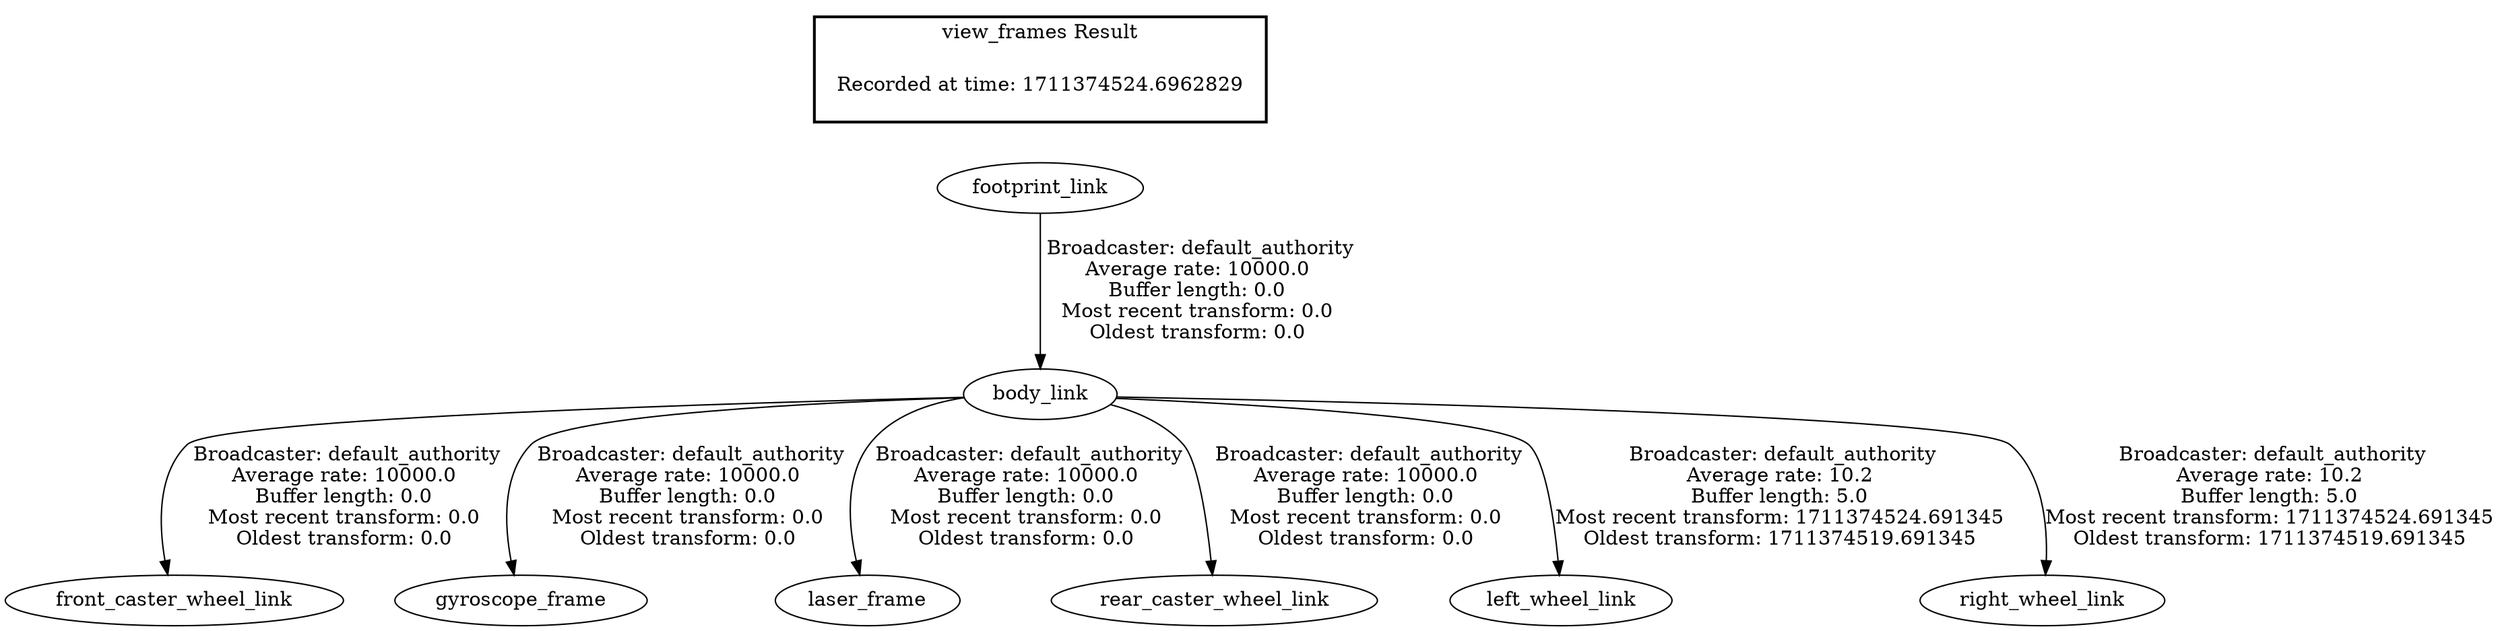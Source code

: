 digraph G {
"body_link" -> "front_caster_wheel_link"[label=" Broadcaster: default_authority\nAverage rate: 10000.0\nBuffer length: 0.0\nMost recent transform: 0.0\nOldest transform: 0.0\n"];
"footprint_link" -> "body_link"[label=" Broadcaster: default_authority\nAverage rate: 10000.0\nBuffer length: 0.0\nMost recent transform: 0.0\nOldest transform: 0.0\n"];
"body_link" -> "gyroscope_frame"[label=" Broadcaster: default_authority\nAverage rate: 10000.0\nBuffer length: 0.0\nMost recent transform: 0.0\nOldest transform: 0.0\n"];
"body_link" -> "laser_frame"[label=" Broadcaster: default_authority\nAverage rate: 10000.0\nBuffer length: 0.0\nMost recent transform: 0.0\nOldest transform: 0.0\n"];
"body_link" -> "rear_caster_wheel_link"[label=" Broadcaster: default_authority\nAverage rate: 10000.0\nBuffer length: 0.0\nMost recent transform: 0.0\nOldest transform: 0.0\n"];
"body_link" -> "left_wheel_link"[label=" Broadcaster: default_authority\nAverage rate: 10.2\nBuffer length: 5.0\nMost recent transform: 1711374524.691345\nOldest transform: 1711374519.691345\n"];
"body_link" -> "right_wheel_link"[label=" Broadcaster: default_authority\nAverage rate: 10.2\nBuffer length: 5.0\nMost recent transform: 1711374524.691345\nOldest transform: 1711374519.691345\n"];
edge [style=invis];
 subgraph cluster_legend { style=bold; color=black; label ="view_frames Result";
"Recorded at time: 1711374524.6962829"[ shape=plaintext ] ;
}->"footprint_link";
}